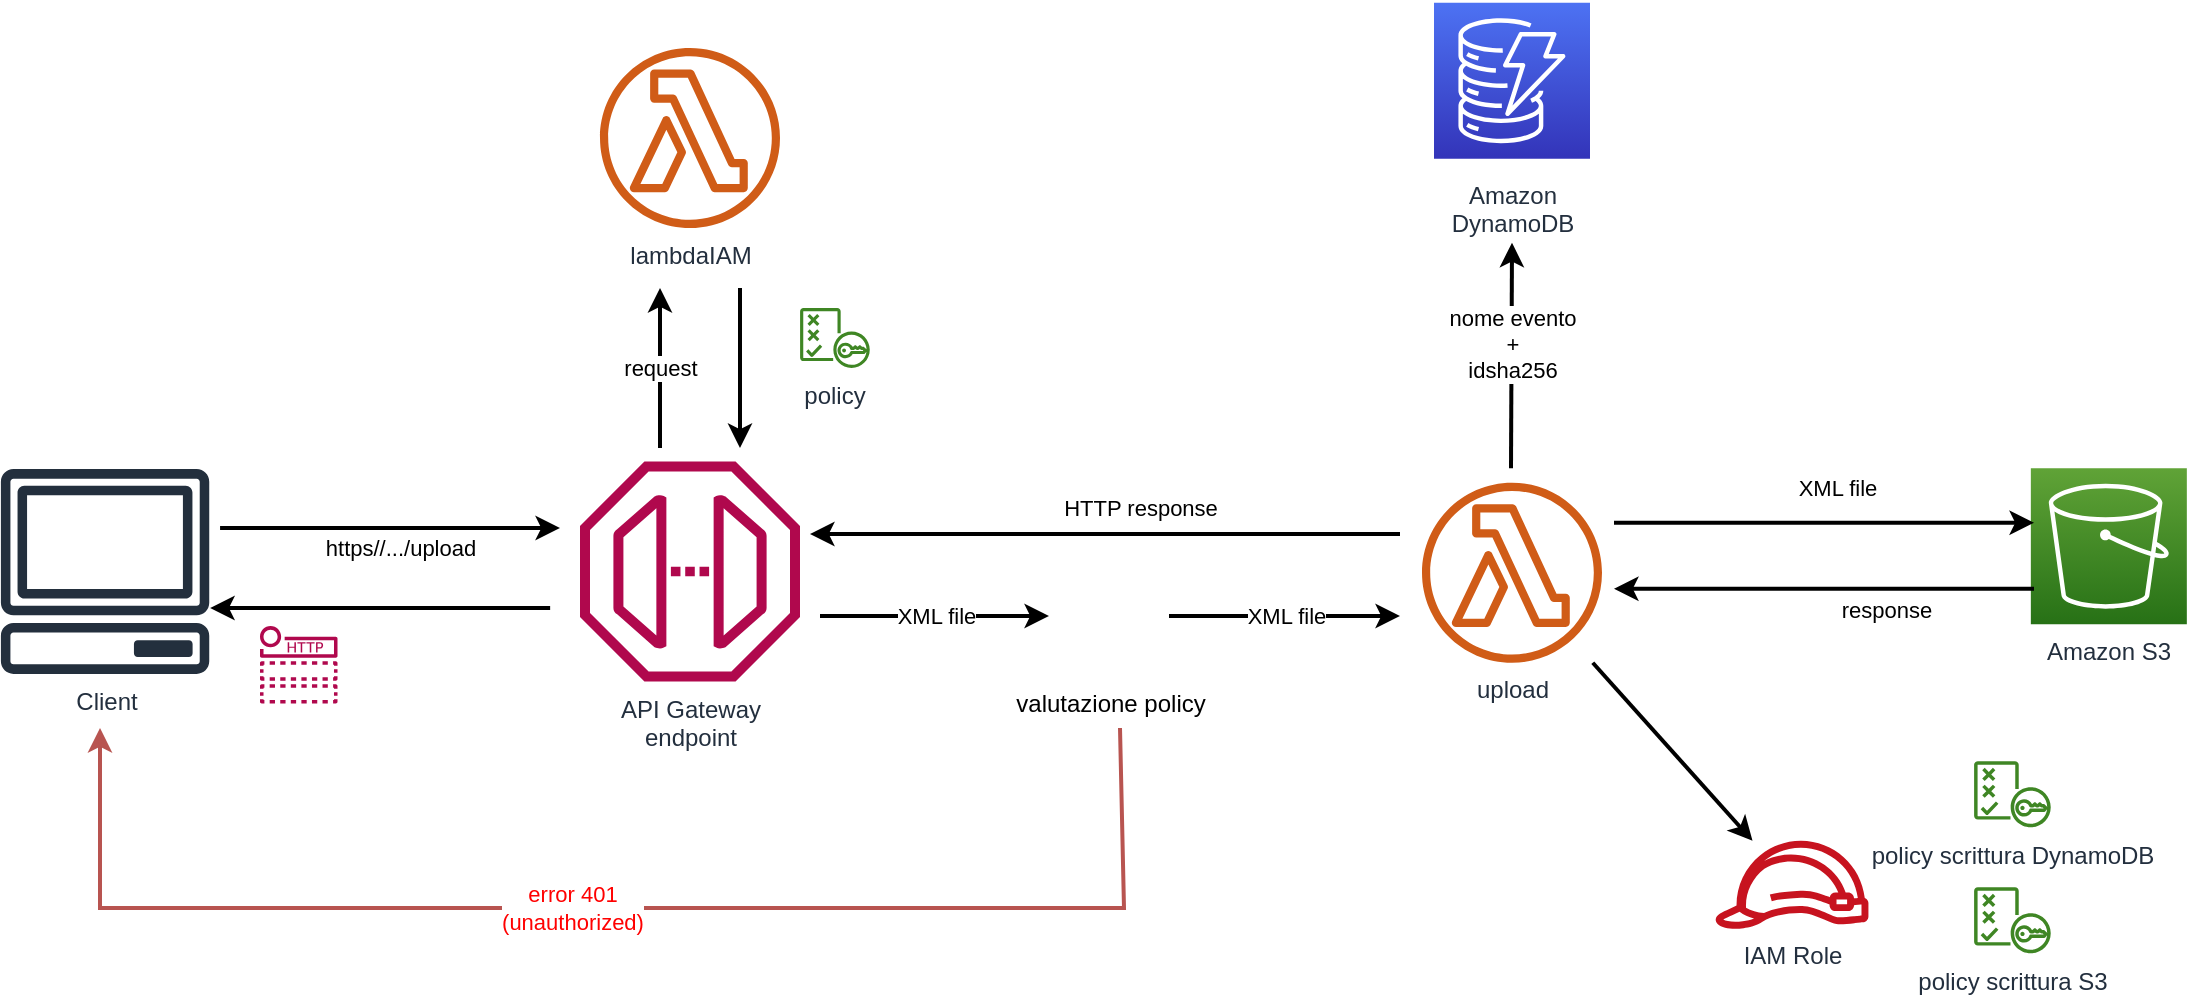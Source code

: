 <mxfile version="17.5.0" type="device"><diagram id="Ht1M8jgEwFfnCIfOTk4-" name="Page-1"><mxGraphModel dx="1422" dy="786" grid="1" gridSize="10" guides="1" tooltips="1" connect="1" arrows="1" fold="1" page="1" pageScale="1" pageWidth="1169" pageHeight="827" math="0" shadow="0"><root><mxCell id="0"/><mxCell id="1" parent="0"/><mxCell id="UEzPUAAOIrF-is8g5C7q-115" value="upload" style="outlineConnect=0;fontColor=#232F3E;gradientColor=none;fillColor=#D05C17;strokeColor=none;dashed=0;verticalLabelPosition=bottom;verticalAlign=top;align=center;html=1;fontSize=12;fontStyle=0;aspect=fixed;pointerEvents=1;shape=mxgraph.aws4.lambda_function;labelBackgroundColor=#ffffff;" parent="1" vertex="1"><mxGeometry x="741" y="347.38" width="90" height="90" as="geometry"/></mxCell><mxCell id="UEzPUAAOIrF-is8g5C7q-116" value="Amazon S3" style="outlineConnect=0;fontColor=#232F3E;gradientColor=#60A337;gradientDirection=north;fillColor=#277116;strokeColor=#ffffff;dashed=0;verticalLabelPosition=bottom;verticalAlign=top;align=center;html=1;fontSize=12;fontStyle=0;aspect=fixed;shape=mxgraph.aws4.resourceIcon;resIcon=mxgraph.aws4.s3;labelBackgroundColor=#ffffff;" parent="1" vertex="1"><mxGeometry x="1045.42" y="340.13" width="78" height="78" as="geometry"/></mxCell><mxCell id="UEzPUAAOIrF-is8g5C7q-119" value="Amazon&lt;br&gt;DynamoDB&lt;br&gt;" style="outlineConnect=0;fontColor=#232F3E;gradientColor=#4D72F3;gradientDirection=north;fillColor=#3334B9;strokeColor=#ffffff;dashed=0;verticalLabelPosition=bottom;verticalAlign=top;align=center;html=1;fontSize=12;fontStyle=0;aspect=fixed;shape=mxgraph.aws4.resourceIcon;resIcon=mxgraph.aws4.dynamodb;labelBackgroundColor=#ffffff;spacingTop=5;" parent="1" vertex="1"><mxGeometry x="747.0" y="107.38" width="78" height="78" as="geometry"/></mxCell><mxCell id="UEzPUAAOIrF-is8g5C7q-122" value="IAM Role" style="outlineConnect=0;fontColor=#232F3E;gradientColor=none;fillColor=#C7131F;strokeColor=none;dashed=0;verticalLabelPosition=bottom;verticalAlign=top;align=center;html=1;fontSize=12;fontStyle=0;aspect=fixed;pointerEvents=1;shape=mxgraph.aws4.role;labelBackgroundColor=#ffffff;" parent="1" vertex="1"><mxGeometry x="887.0" y="526.38" width="78" height="44" as="geometry"/></mxCell><mxCell id="rgIUbl0ei71xw2kECzPH-1" value="Client&lt;br&gt;&lt;font face=&quot;Courier New&quot;&gt;&lt;br&gt;&lt;/font&gt;" style="sketch=0;outlineConnect=0;fontColor=#232F3E;gradientColor=none;fillColor=#232F3D;strokeColor=none;dashed=0;verticalLabelPosition=bottom;verticalAlign=top;align=center;html=1;fontSize=12;fontStyle=0;aspect=fixed;pointerEvents=1;shape=mxgraph.aws4.client;fontFamily=Helvetica;" parent="1" vertex="1"><mxGeometry x="30" y="340.56" width="105.07" height="102.38" as="geometry"/></mxCell><mxCell id="rgIUbl0ei71xw2kECzPH-23" value="API Gateway&lt;br&gt;endpoint" style="sketch=0;outlineConnect=0;fontColor=#232F3E;gradientColor=none;fillColor=#B0084D;strokeColor=none;dashed=0;verticalLabelPosition=bottom;verticalAlign=top;align=center;html=1;fontSize=12;fontStyle=0;aspect=fixed;pointerEvents=1;shape=mxgraph.aws4.endpoint;fontFamily=Helvetica;" parent="1" vertex="1"><mxGeometry x="320" y="336.75" width="110" height="110" as="geometry"/></mxCell><mxCell id="rgIUbl0ei71xw2kECzPH-30" style="edgeStyle=orthogonalEdgeStyle;rounded=0;orthogonalLoop=1;jettySize=auto;html=1;exitX=0.5;exitY=1;exitDx=0;exitDy=0;fontFamily=Helvetica;fontColor=#000000;strokeWidth=2;" parent="1" edge="1"><mxGeometry relative="1" as="geometry"><mxPoint x="702" y="430.75" as="sourcePoint"/><mxPoint x="702" y="430.75" as="targetPoint"/></mxGeometry></mxCell><mxCell id="rgIUbl0ei71xw2kECzPH-32" value="nome evento&lt;br&gt;+&lt;br&gt;idsha256" style="endArrow=classic;html=1;rounded=0;fontFamily=Helvetica;fontColor=#000000;strokeWidth=2;" parent="1" edge="1"><mxGeometry x="0.111" width="50" height="50" relative="1" as="geometry"><mxPoint x="785.5" y="340.13" as="sourcePoint"/><mxPoint x="786" y="227.38" as="targetPoint"/><Array as="points"/><mxPoint as="offset"/></mxGeometry></mxCell><mxCell id="rgIUbl0ei71xw2kECzPH-34" value="XML file&amp;nbsp;" style="endArrow=classic;html=1;rounded=0;fontFamily=Helvetica;fontColor=#000000;strokeWidth=2;" parent="1" edge="1"><mxGeometry x="0.076" y="17" width="50" height="50" relative="1" as="geometry"><mxPoint x="837" y="367.38" as="sourcePoint"/><mxPoint x="1047" y="367.38" as="targetPoint"/><Array as="points"><mxPoint x="927" y="367.38"/></Array><mxPoint as="offset"/></mxGeometry></mxCell><mxCell id="rgIUbl0ei71xw2kECzPH-35" value="" style="endArrow=classic;html=1;rounded=0;fontFamily=Helvetica;fontColor=#000000;strokeWidth=2;" parent="1" edge="1"><mxGeometry width="50" height="50" relative="1" as="geometry"><mxPoint x="1047" y="400.38" as="sourcePoint"/><mxPoint x="837" y="400.38" as="targetPoint"/></mxGeometry></mxCell><mxCell id="gurNl-B4QjXDLfg-Lh3Z-7" value="response" style="edgeLabel;html=1;align=center;verticalAlign=middle;resizable=0;points=[];" parent="rgIUbl0ei71xw2kECzPH-35" vertex="1" connectable="0"><mxGeometry x="-0.295" relative="1" as="geometry"><mxPoint y="10" as="offset"/></mxGeometry></mxCell><mxCell id="rgIUbl0ei71xw2kECzPH-49" value="" style="endArrow=classic;html=1;rounded=0;fontFamily=Helvetica;fontColor=#000000;strokeWidth=2;exitX=1.052;exitY=0.092;exitDx=0;exitDy=0;exitPerimeter=0;" parent="1" edge="1"><mxGeometry width="50" height="50" relative="1" as="geometry"><mxPoint x="140.037" y="369.999" as="sourcePoint"/><mxPoint x="310" y="370.02" as="targetPoint"/></mxGeometry></mxCell><mxCell id="rgIUbl0ei71xw2kECzPH-50" value="https//.../upload" style="edgeLabel;html=1;align=center;verticalAlign=middle;resizable=0;points=[];fontFamily=Helvetica;fontColor=#000000;" parent="rgIUbl0ei71xw2kECzPH-49" vertex="1" connectable="0"><mxGeometry x="0.117" y="-1" relative="1" as="geometry"><mxPoint x="-5" y="9" as="offset"/></mxGeometry></mxCell><mxCell id="rgIUbl0ei71xw2kECzPH-52" value="" style="endArrow=classic;html=1;rounded=0;fontFamily=Helvetica;fontColor=#000000;strokeWidth=2;" parent="1" edge="1"><mxGeometry width="50" height="50" relative="1" as="geometry"><mxPoint x="305.07" y="410" as="sourcePoint"/><mxPoint x="135.07" y="410" as="targetPoint"/></mxGeometry></mxCell><mxCell id="rgIUbl0ei71xw2kECzPH-54" value="" style="endArrow=classic;html=1;rounded=0;fontFamily=Helvetica;fontColor=#000000;strokeWidth=2;" parent="1" source="UEzPUAAOIrF-is8g5C7q-115" target="UEzPUAAOIrF-is8g5C7q-122" edge="1"><mxGeometry width="50" height="50" relative="1" as="geometry"><mxPoint x="727" y="477.38" as="sourcePoint"/><mxPoint x="777" y="427.38" as="targetPoint"/></mxGeometry></mxCell><mxCell id="rgIUbl0ei71xw2kECzPH-55" value="policy scrittura DynamoDB" style="sketch=0;outlineConnect=0;fontColor=#232F3E;gradientColor=none;fillColor=#3F8624;strokeColor=none;dashed=0;verticalLabelPosition=bottom;verticalAlign=top;align=center;html=1;fontSize=12;fontStyle=0;aspect=fixed;pointerEvents=1;shape=mxgraph.aws4.policy;fontFamily=Helvetica;" parent="1" vertex="1"><mxGeometry x="1017" y="486.63" width="38.42" height="33" as="geometry"/></mxCell><mxCell id="rgIUbl0ei71xw2kECzPH-56" value="policy scrittura S3" style="sketch=0;outlineConnect=0;fontColor=#232F3E;gradientColor=none;fillColor=#3F8624;strokeColor=none;dashed=0;verticalLabelPosition=bottom;verticalAlign=top;align=center;html=1;fontSize=12;fontStyle=0;aspect=fixed;pointerEvents=1;shape=mxgraph.aws4.policy;fontFamily=Helvetica;" parent="1" vertex="1"><mxGeometry x="1017" y="549.63" width="38.42" height="33" as="geometry"/></mxCell><mxCell id="gurNl-B4QjXDLfg-Lh3Z-2" value="" style="shape=image;html=1;verticalAlign=top;verticalLabelPosition=bottom;labelBackgroundColor=#ffffff;imageAspect=0;aspect=fixed;image=https://cdn1.iconfinder.com/data/icons/hawcons/32/699748-icon-102-document-file-xml-128.png;fontFamily=Helvetica;fontColor=#000000;" parent="1" vertex="1"><mxGeometry x="150" y="330" width="30" height="30" as="geometry"/></mxCell><mxCell id="gurNl-B4QjXDLfg-Lh3Z-3" value="" style="sketch=0;outlineConnect=0;fontColor=#232F3E;gradientColor=none;fillColor=#B0084D;strokeColor=none;dashed=0;verticalLabelPosition=bottom;verticalAlign=top;align=center;html=1;fontSize=12;fontStyle=0;aspect=fixed;pointerEvents=1;shape=mxgraph.aws4.http_notification;" parent="1" vertex="1"><mxGeometry x="160" y="419.06" width="38.75" height="38.75" as="geometry"/></mxCell><mxCell id="gurNl-B4QjXDLfg-Lh3Z-8" value="valutazione policy" style="shape=image;html=1;verticalAlign=top;verticalLabelPosition=bottom;labelBackgroundColor=#ffffff;imageAspect=0;aspect=fixed;image=https://cdn0.iconfinder.com/data/icons/game-asset-1/24/shield-128.png" parent="1" vertex="1"><mxGeometry x="554.5" y="384" width="60" height="60" as="geometry"/></mxCell><mxCell id="gurNl-B4QjXDLfg-Lh3Z-9" value="XML file" style="endArrow=classic;html=1;rounded=0;strokeWidth=2;" parent="1" source="gurNl-B4QjXDLfg-Lh3Z-8" edge="1"><mxGeometry width="50" height="50" relative="1" as="geometry"><mxPoint x="540" y="400" as="sourcePoint"/><mxPoint x="730" y="414" as="targetPoint"/></mxGeometry></mxCell><mxCell id="gurNl-B4QjXDLfg-Lh3Z-10" value="lambdaIAM" style="outlineConnect=0;fontColor=#232F3E;gradientColor=none;fillColor=#D05C17;strokeColor=none;dashed=0;verticalLabelPosition=bottom;verticalAlign=top;align=center;html=1;fontSize=12;fontStyle=0;aspect=fixed;pointerEvents=1;shape=mxgraph.aws4.lambda_function;labelBackgroundColor=#ffffff;" parent="1" vertex="1"><mxGeometry x="330" y="130" width="90" height="90" as="geometry"/></mxCell><mxCell id="gurNl-B4QjXDLfg-Lh3Z-13" value="request" style="endArrow=classic;html=1;rounded=0;strokeWidth=2;" parent="1" edge="1"><mxGeometry width="50" height="50" relative="1" as="geometry"><mxPoint x="360" y="330" as="sourcePoint"/><mxPoint x="360" y="250" as="targetPoint"/></mxGeometry></mxCell><mxCell id="gurNl-B4QjXDLfg-Lh3Z-15" value="" style="endArrow=classic;html=1;rounded=0;strokeWidth=2;" parent="1" edge="1"><mxGeometry width="50" height="50" relative="1" as="geometry"><mxPoint x="400" y="250" as="sourcePoint"/><mxPoint x="400" y="330" as="targetPoint"/></mxGeometry></mxCell><mxCell id="gurNl-B4QjXDLfg-Lh3Z-17" value="policy" style="sketch=0;outlineConnect=0;fontColor=#232F3E;gradientColor=none;fillColor=#3F8624;strokeColor=none;dashed=0;verticalLabelPosition=bottom;verticalAlign=top;align=center;html=1;fontSize=12;fontStyle=0;aspect=fixed;pointerEvents=1;shape=mxgraph.aws4.policy;" parent="1" vertex="1"><mxGeometry x="430" y="260" width="34.93" height="30" as="geometry"/></mxCell><mxCell id="gurNl-B4QjXDLfg-Lh3Z-18" value="XML file" style="endArrow=classic;html=1;rounded=0;strokeWidth=2;entryX=0;entryY=0.5;entryDx=0;entryDy=0;" parent="1" target="gurNl-B4QjXDLfg-Lh3Z-8" edge="1"><mxGeometry width="50" height="50" relative="1" as="geometry"><mxPoint x="440" y="414" as="sourcePoint"/><mxPoint x="590" y="350" as="targetPoint"/></mxGeometry></mxCell><mxCell id="gurNl-B4QjXDLfg-Lh3Z-21" value="" style="endArrow=classic;html=1;rounded=0;strokeWidth=2;fillColor=#f8cecc;strokeColor=#b85450;gradientColor=#ea6b66;" parent="1" edge="1"><mxGeometry width="50" height="50" relative="1" as="geometry"><mxPoint x="590" y="470" as="sourcePoint"/><mxPoint x="80" y="470" as="targetPoint"/><Array as="points"><mxPoint x="592" y="560"/><mxPoint x="80" y="560"/></Array></mxGeometry></mxCell><mxCell id="gurNl-B4QjXDLfg-Lh3Z-22" value="&lt;font color=&quot;#ff0000&quot;&gt;error 401&lt;br&gt;(unauthorized)&lt;/font&gt;" style="edgeLabel;html=1;align=center;verticalAlign=middle;resizable=0;points=[];" parent="gurNl-B4QjXDLfg-Lh3Z-21" vertex="1" connectable="0"><mxGeometry x="0.058" relative="1" as="geometry"><mxPoint as="offset"/></mxGeometry></mxCell><mxCell id="gurNl-B4QjXDLfg-Lh3Z-24" value="" style="endArrow=classic;html=1;rounded=0;fontColor=#FF0000;strokeWidth=2;" parent="1" edge="1"><mxGeometry width="50" height="50" relative="1" as="geometry"><mxPoint x="730" y="373" as="sourcePoint"/><mxPoint x="435" y="373" as="targetPoint"/></mxGeometry></mxCell><mxCell id="gurNl-B4QjXDLfg-Lh3Z-26" value="&lt;font color=&quot;#000000&quot;&gt;HTTP response&lt;/font&gt;" style="edgeLabel;html=1;align=center;verticalAlign=middle;resizable=0;points=[];fontColor=#FF0000;" parent="gurNl-B4QjXDLfg-Lh3Z-24" vertex="1" connectable="0"><mxGeometry x="-0.167" relative="1" as="geometry"><mxPoint x="-7" y="-13" as="offset"/></mxGeometry></mxCell></root></mxGraphModel></diagram></mxfile>
